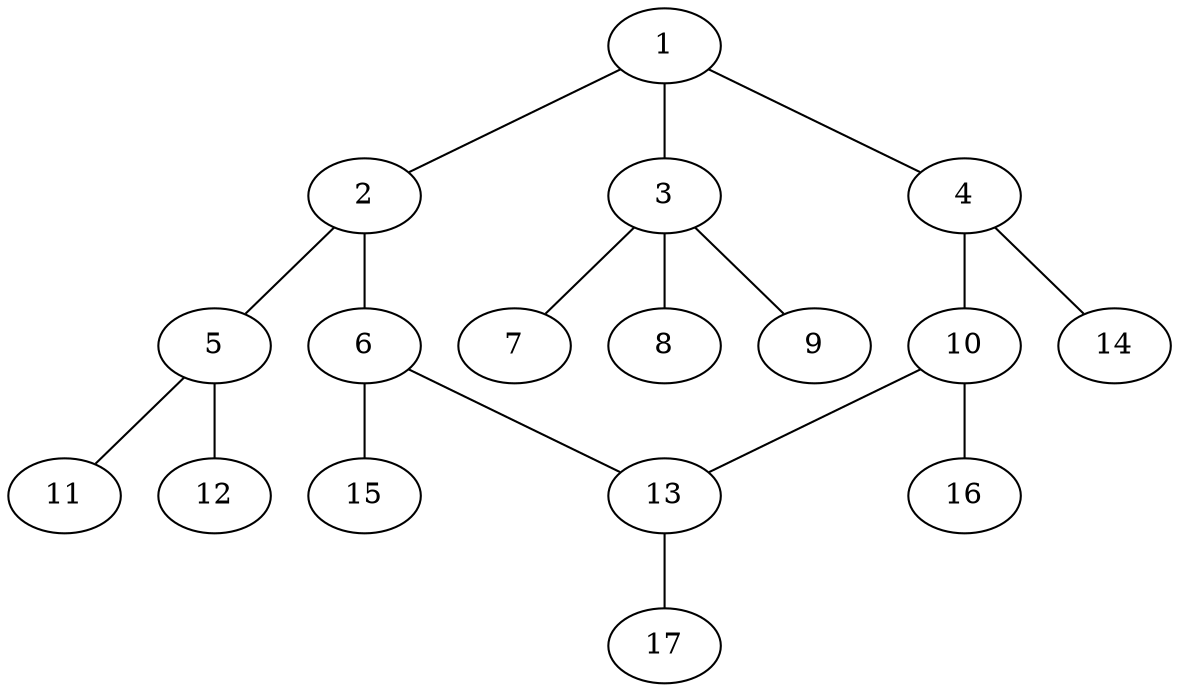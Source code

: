graph molecule_839 {
	1	 [chem=C];
	2	 [chem=C];
	1 -- 2	 [valence=2];
	3	 [chem=C];
	1 -- 3	 [valence=1];
	4	 [chem=C];
	1 -- 4	 [valence=1];
	5	 [chem=N];
	2 -- 5	 [valence=1];
	6	 [chem=C];
	2 -- 6	 [valence=1];
	7	 [chem=F];
	3 -- 7	 [valence=1];
	8	 [chem=F];
	3 -- 8	 [valence=1];
	9	 [chem=F];
	3 -- 9	 [valence=1];
	10	 [chem=C];
	4 -- 10	 [valence=2];
	14	 [chem=H];
	4 -- 14	 [valence=1];
	11	 [chem=O];
	5 -- 11	 [valence=2];
	12	 [chem=O];
	5 -- 12	 [valence=1];
	13	 [chem=C];
	6 -- 13	 [valence=2];
	15	 [chem=H];
	6 -- 15	 [valence=1];
	10 -- 13	 [valence=1];
	16	 [chem=H];
	10 -- 16	 [valence=1];
	17	 [chem=H];
	13 -- 17	 [valence=1];
}
